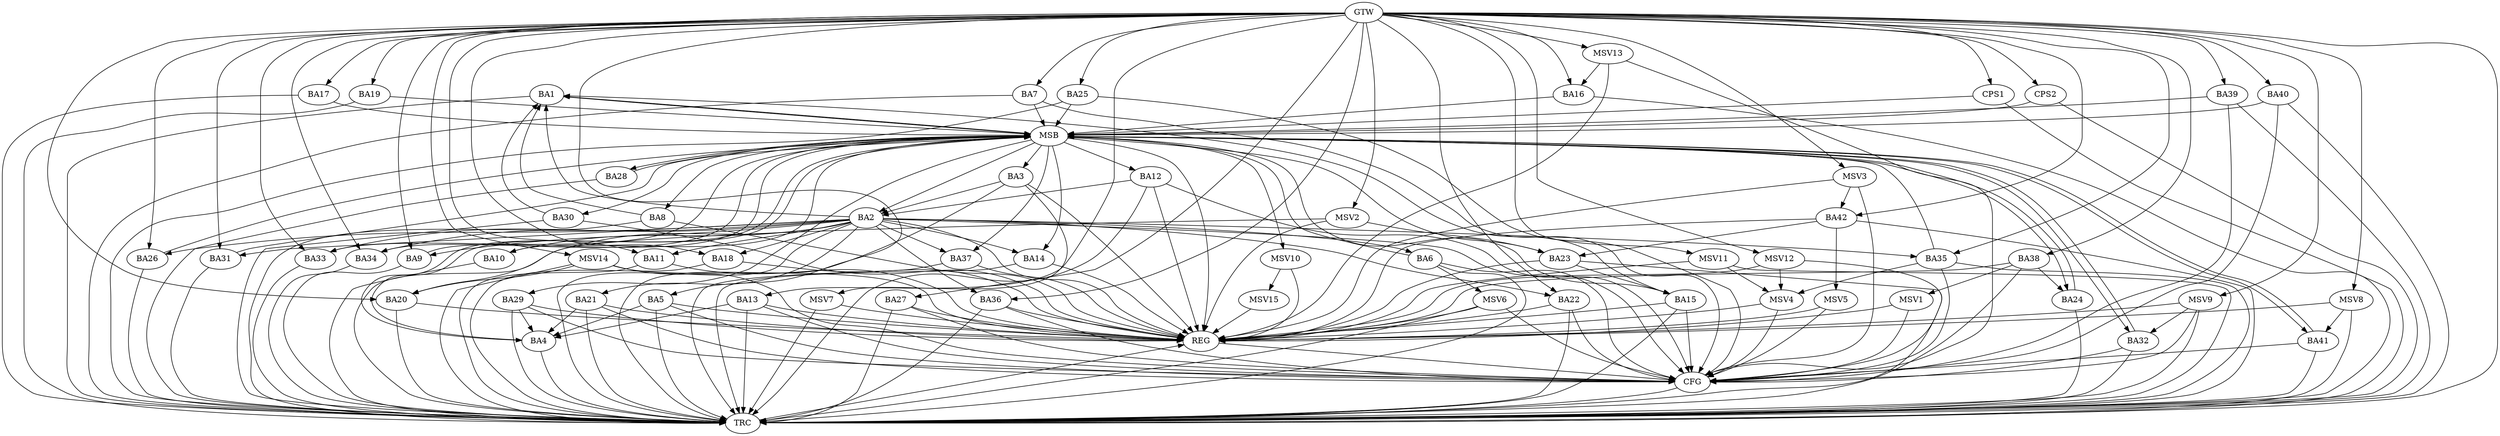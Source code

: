 strict digraph G {
  BA1 [ label="BA1" ];
  BA2 [ label="BA2" ];
  BA3 [ label="BA3" ];
  BA4 [ label="BA4" ];
  BA5 [ label="BA5" ];
  BA6 [ label="BA6" ];
  BA7 [ label="BA7" ];
  BA8 [ label="BA8" ];
  BA9 [ label="BA9" ];
  BA10 [ label="BA10" ];
  BA11 [ label="BA11" ];
  BA12 [ label="BA12" ];
  BA13 [ label="BA13" ];
  BA14 [ label="BA14" ];
  BA15 [ label="BA15" ];
  BA16 [ label="BA16" ];
  BA17 [ label="BA17" ];
  BA18 [ label="BA18" ];
  BA19 [ label="BA19" ];
  BA20 [ label="BA20" ];
  BA21 [ label="BA21" ];
  BA22 [ label="BA22" ];
  BA23 [ label="BA23" ];
  BA24 [ label="BA24" ];
  BA25 [ label="BA25" ];
  BA26 [ label="BA26" ];
  BA27 [ label="BA27" ];
  BA28 [ label="BA28" ];
  BA29 [ label="BA29" ];
  BA30 [ label="BA30" ];
  BA31 [ label="BA31" ];
  BA32 [ label="BA32" ];
  BA33 [ label="BA33" ];
  BA34 [ label="BA34" ];
  BA35 [ label="BA35" ];
  BA36 [ label="BA36" ];
  BA37 [ label="BA37" ];
  BA38 [ label="BA38" ];
  BA39 [ label="BA39" ];
  BA40 [ label="BA40" ];
  BA41 [ label="BA41" ];
  BA42 [ label="BA42" ];
  CPS1 [ label="CPS1" ];
  CPS2 [ label="CPS2" ];
  GTW [ label="GTW" ];
  REG [ label="REG" ];
  MSB [ label="MSB" ];
  CFG [ label="CFG" ];
  TRC [ label="TRC" ];
  MSV1 [ label="MSV1" ];
  MSV2 [ label="MSV2" ];
  MSV3 [ label="MSV3" ];
  MSV4 [ label="MSV4" ];
  MSV5 [ label="MSV5" ];
  MSV6 [ label="MSV6" ];
  MSV7 [ label="MSV7" ];
  MSV8 [ label="MSV8" ];
  MSV9 [ label="MSV9" ];
  MSV10 [ label="MSV10" ];
  MSV11 [ label="MSV11" ];
  MSV12 [ label="MSV12" ];
  MSV13 [ label="MSV13" ];
  MSV14 [ label="MSV14" ];
  MSV15 [ label="MSV15" ];
  BA2 -> BA1;
  BA3 -> BA2;
  BA5 -> BA4;
  BA8 -> BA1;
  BA12 -> BA2;
  BA13 -> BA4;
  BA15 -> BA1;
  BA21 -> BA4;
  BA23 -> BA15;
  BA29 -> BA4;
  BA30 -> BA1;
  BA38 -> BA24;
  BA42 -> BA23;
  GTW -> BA5;
  GTW -> BA7;
  GTW -> BA9;
  GTW -> BA11;
  GTW -> BA13;
  GTW -> BA16;
  GTW -> BA17;
  GTW -> BA18;
  GTW -> BA19;
  GTW -> BA20;
  GTW -> BA22;
  GTW -> BA25;
  GTW -> BA26;
  GTW -> BA27;
  GTW -> BA31;
  GTW -> BA33;
  GTW -> BA34;
  GTW -> BA35;
  GTW -> BA36;
  GTW -> BA38;
  GTW -> BA39;
  GTW -> BA40;
  GTW -> BA42;
  GTW -> CPS1;
  GTW -> CPS2;
  BA2 -> REG;
  BA3 -> REG;
  BA5 -> REG;
  BA8 -> REG;
  BA11 -> REG;
  BA12 -> REG;
  BA13 -> REG;
  BA14 -> REG;
  BA15 -> REG;
  BA18 -> REG;
  BA20 -> REG;
  BA21 -> REG;
  BA22 -> REG;
  BA23 -> REG;
  BA27 -> REG;
  BA29 -> REG;
  BA30 -> REG;
  BA36 -> REG;
  BA37 -> REG;
  BA38 -> REG;
  BA42 -> REG;
  BA1 -> MSB;
  MSB -> BA2;
  MSB -> REG;
  BA4 -> MSB;
  MSB -> BA1;
  BA6 -> MSB;
  MSB -> BA3;
  BA7 -> MSB;
  BA9 -> MSB;
  BA10 -> MSB;
  BA16 -> MSB;
  BA17 -> MSB;
  MSB -> BA8;
  BA19 -> MSB;
  BA24 -> MSB;
  MSB -> BA12;
  BA25 -> MSB;
  BA26 -> MSB;
  MSB -> BA4;
  BA28 -> MSB;
  BA31 -> MSB;
  MSB -> BA30;
  BA32 -> MSB;
  MSB -> BA15;
  BA33 -> MSB;
  BA34 -> MSB;
  BA35 -> MSB;
  MSB -> BA32;
  BA39 -> MSB;
  MSB -> BA14;
  BA40 -> MSB;
  MSB -> BA23;
  BA41 -> MSB;
  CPS1 -> MSB;
  MSB -> BA29;
  MSB -> BA24;
  MSB -> BA37;
  MSB -> BA28;
  CPS2 -> MSB;
  MSB -> BA41;
  BA12 -> CFG;
  BA15 -> CFG;
  BA40 -> CFG;
  BA2 -> CFG;
  BA32 -> CFG;
  BA5 -> CFG;
  BA27 -> CFG;
  BA41 -> CFG;
  BA36 -> CFG;
  BA21 -> CFG;
  BA6 -> CFG;
  BA25 -> CFG;
  BA7 -> CFG;
  BA39 -> CFG;
  BA22 -> CFG;
  BA35 -> CFG;
  BA29 -> CFG;
  BA13 -> CFG;
  REG -> CFG;
  BA1 -> TRC;
  BA2 -> TRC;
  BA3 -> TRC;
  BA4 -> TRC;
  BA5 -> TRC;
  BA6 -> TRC;
  BA7 -> TRC;
  BA8 -> TRC;
  BA9 -> TRC;
  BA10 -> TRC;
  BA11 -> TRC;
  BA12 -> TRC;
  BA13 -> TRC;
  BA14 -> TRC;
  BA15 -> TRC;
  BA16 -> TRC;
  BA17 -> TRC;
  BA18 -> TRC;
  BA19 -> TRC;
  BA20 -> TRC;
  BA21 -> TRC;
  BA22 -> TRC;
  BA23 -> TRC;
  BA24 -> TRC;
  BA25 -> TRC;
  BA26 -> TRC;
  BA27 -> TRC;
  BA28 -> TRC;
  BA29 -> TRC;
  BA30 -> TRC;
  BA31 -> TRC;
  BA32 -> TRC;
  BA33 -> TRC;
  BA34 -> TRC;
  BA35 -> TRC;
  BA36 -> TRC;
  BA37 -> TRC;
  BA38 -> TRC;
  BA39 -> TRC;
  BA40 -> TRC;
  BA41 -> TRC;
  BA42 -> TRC;
  CPS1 -> TRC;
  CPS2 -> TRC;
  GTW -> TRC;
  CFG -> TRC;
  TRC -> REG;
  BA2 -> BA20;
  BA2 -> BA35;
  BA2 -> BA21;
  BA2 -> BA37;
  BA2 -> BA22;
  BA2 -> BA26;
  BA2 -> BA9;
  BA2 -> BA18;
  BA2 -> BA6;
  BA2 -> BA10;
  BA2 -> BA31;
  BA2 -> BA36;
  BA2 -> BA33;
  BA2 -> BA34;
  BA2 -> BA11;
  BA2 -> BA14;
  BA38 -> MSV1;
  MSV1 -> REG;
  MSV1 -> CFG;
  MSV2 -> BA23;
  GTW -> MSV2;
  MSV2 -> REG;
  MSV2 -> TRC;
  MSV3 -> BA42;
  GTW -> MSV3;
  MSV3 -> REG;
  MSV3 -> CFG;
  BA35 -> MSV4;
  MSV4 -> REG;
  MSV4 -> CFG;
  BA42 -> MSV5;
  MSV5 -> REG;
  MSV5 -> CFG;
  BA6 -> MSV6;
  MSV6 -> REG;
  MSV6 -> TRC;
  MSV6 -> CFG;
  BA3 -> MSV7;
  MSV7 -> REG;
  MSV7 -> TRC;
  MSV8 -> BA41;
  GTW -> MSV8;
  MSV8 -> REG;
  MSV8 -> TRC;
  MSV9 -> BA32;
  GTW -> MSV9;
  MSV9 -> REG;
  MSV9 -> TRC;
  MSV9 -> CFG;
  MSB -> MSV10;
  MSV10 -> REG;
  MSV11 -> MSV4;
  GTW -> MSV11;
  MSV11 -> REG;
  MSV11 -> TRC;
  MSV12 -> MSV4;
  GTW -> MSV12;
  MSV12 -> REG;
  MSV12 -> CFG;
  MSV13 -> BA16;
  GTW -> MSV13;
  MSV13 -> REG;
  MSV13 -> CFG;
  MSV14 -> BA20;
  GTW -> MSV14;
  MSV14 -> REG;
  MSV14 -> TRC;
  MSV14 -> CFG;
  MSV10 -> MSV15;
  MSV15 -> REG;
}
